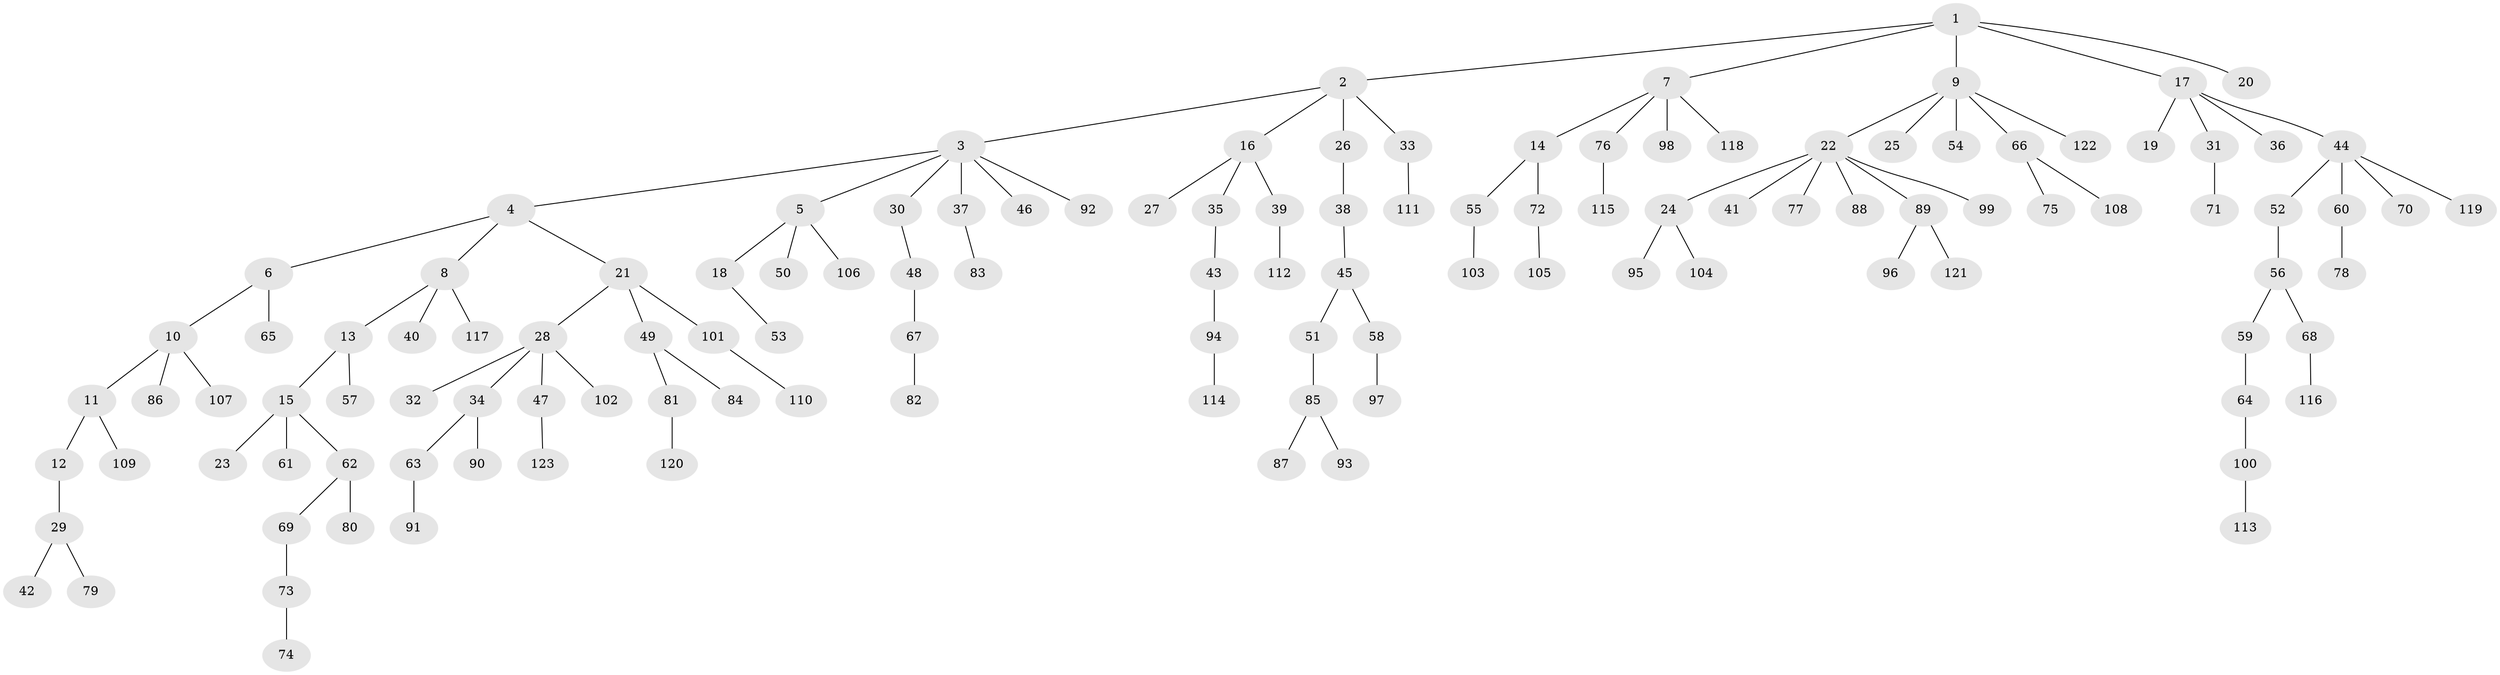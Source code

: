 // Generated by graph-tools (version 1.1) at 2025/50/03/09/25 03:50:19]
// undirected, 123 vertices, 122 edges
graph export_dot {
graph [start="1"]
  node [color=gray90,style=filled];
  1;
  2;
  3;
  4;
  5;
  6;
  7;
  8;
  9;
  10;
  11;
  12;
  13;
  14;
  15;
  16;
  17;
  18;
  19;
  20;
  21;
  22;
  23;
  24;
  25;
  26;
  27;
  28;
  29;
  30;
  31;
  32;
  33;
  34;
  35;
  36;
  37;
  38;
  39;
  40;
  41;
  42;
  43;
  44;
  45;
  46;
  47;
  48;
  49;
  50;
  51;
  52;
  53;
  54;
  55;
  56;
  57;
  58;
  59;
  60;
  61;
  62;
  63;
  64;
  65;
  66;
  67;
  68;
  69;
  70;
  71;
  72;
  73;
  74;
  75;
  76;
  77;
  78;
  79;
  80;
  81;
  82;
  83;
  84;
  85;
  86;
  87;
  88;
  89;
  90;
  91;
  92;
  93;
  94;
  95;
  96;
  97;
  98;
  99;
  100;
  101;
  102;
  103;
  104;
  105;
  106;
  107;
  108;
  109;
  110;
  111;
  112;
  113;
  114;
  115;
  116;
  117;
  118;
  119;
  120;
  121;
  122;
  123;
  1 -- 2;
  1 -- 7;
  1 -- 9;
  1 -- 17;
  1 -- 20;
  2 -- 3;
  2 -- 16;
  2 -- 26;
  2 -- 33;
  3 -- 4;
  3 -- 5;
  3 -- 30;
  3 -- 37;
  3 -- 46;
  3 -- 92;
  4 -- 6;
  4 -- 8;
  4 -- 21;
  5 -- 18;
  5 -- 50;
  5 -- 106;
  6 -- 10;
  6 -- 65;
  7 -- 14;
  7 -- 76;
  7 -- 98;
  7 -- 118;
  8 -- 13;
  8 -- 40;
  8 -- 117;
  9 -- 22;
  9 -- 25;
  9 -- 54;
  9 -- 66;
  9 -- 122;
  10 -- 11;
  10 -- 86;
  10 -- 107;
  11 -- 12;
  11 -- 109;
  12 -- 29;
  13 -- 15;
  13 -- 57;
  14 -- 55;
  14 -- 72;
  15 -- 23;
  15 -- 61;
  15 -- 62;
  16 -- 27;
  16 -- 35;
  16 -- 39;
  17 -- 19;
  17 -- 31;
  17 -- 36;
  17 -- 44;
  18 -- 53;
  21 -- 28;
  21 -- 49;
  21 -- 101;
  22 -- 24;
  22 -- 41;
  22 -- 77;
  22 -- 88;
  22 -- 89;
  22 -- 99;
  24 -- 95;
  24 -- 104;
  26 -- 38;
  28 -- 32;
  28 -- 34;
  28 -- 47;
  28 -- 102;
  29 -- 42;
  29 -- 79;
  30 -- 48;
  31 -- 71;
  33 -- 111;
  34 -- 63;
  34 -- 90;
  35 -- 43;
  37 -- 83;
  38 -- 45;
  39 -- 112;
  43 -- 94;
  44 -- 52;
  44 -- 60;
  44 -- 70;
  44 -- 119;
  45 -- 51;
  45 -- 58;
  47 -- 123;
  48 -- 67;
  49 -- 81;
  49 -- 84;
  51 -- 85;
  52 -- 56;
  55 -- 103;
  56 -- 59;
  56 -- 68;
  58 -- 97;
  59 -- 64;
  60 -- 78;
  62 -- 69;
  62 -- 80;
  63 -- 91;
  64 -- 100;
  66 -- 75;
  66 -- 108;
  67 -- 82;
  68 -- 116;
  69 -- 73;
  72 -- 105;
  73 -- 74;
  76 -- 115;
  81 -- 120;
  85 -- 87;
  85 -- 93;
  89 -- 96;
  89 -- 121;
  94 -- 114;
  100 -- 113;
  101 -- 110;
}
